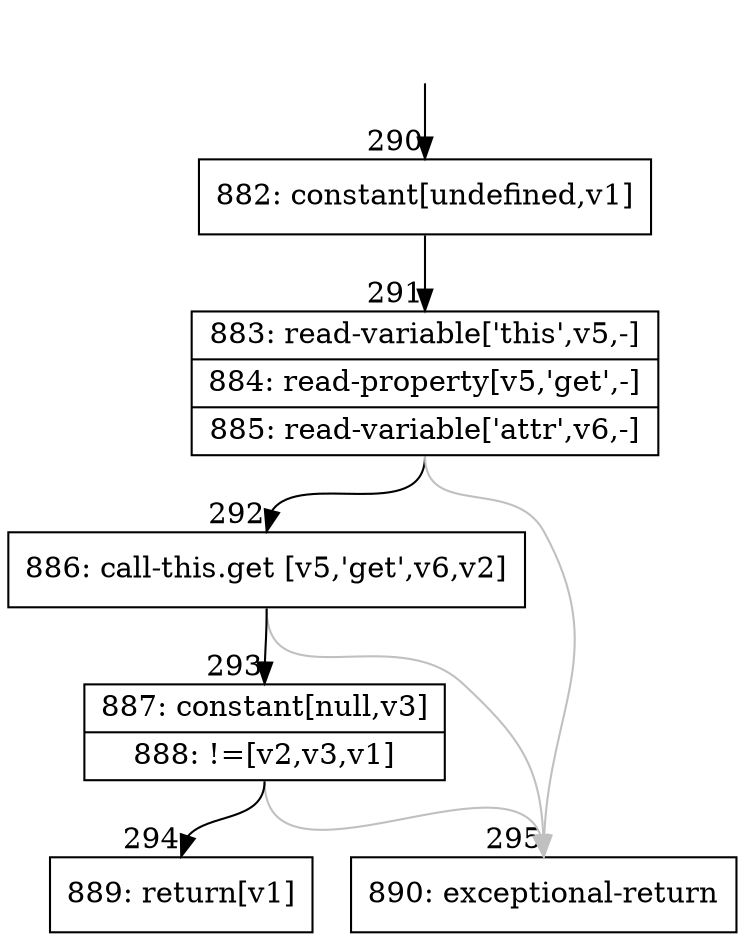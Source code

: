 digraph {
rankdir="TD"
BB_entry21[shape=none,label=""];
BB_entry21 -> BB290 [tailport=s, headport=n, headlabel="    290"]
BB290 [shape=record label="{882: constant[undefined,v1]}" ] 
BB290 -> BB291 [tailport=s, headport=n, headlabel="      291"]
BB291 [shape=record label="{883: read-variable['this',v5,-]|884: read-property[v5,'get',-]|885: read-variable['attr',v6,-]}" ] 
BB291 -> BB292 [tailport=s, headport=n, headlabel="      292"]
BB291 -> BB295 [tailport=s, headport=n, color=gray, headlabel="      295"]
BB292 [shape=record label="{886: call-this.get [v5,'get',v6,v2]}" ] 
BB292 -> BB293 [tailport=s, headport=n, headlabel="      293"]
BB292 -> BB295 [tailport=s, headport=n, color=gray]
BB293 [shape=record label="{887: constant[null,v3]|888: !=[v2,v3,v1]}" ] 
BB293 -> BB294 [tailport=s, headport=n, headlabel="      294"]
BB293 -> BB295 [tailport=s, headport=n, color=gray]
BB294 [shape=record label="{889: return[v1]}" ] 
BB295 [shape=record label="{890: exceptional-return}" ] 
//#$~ 302
}
